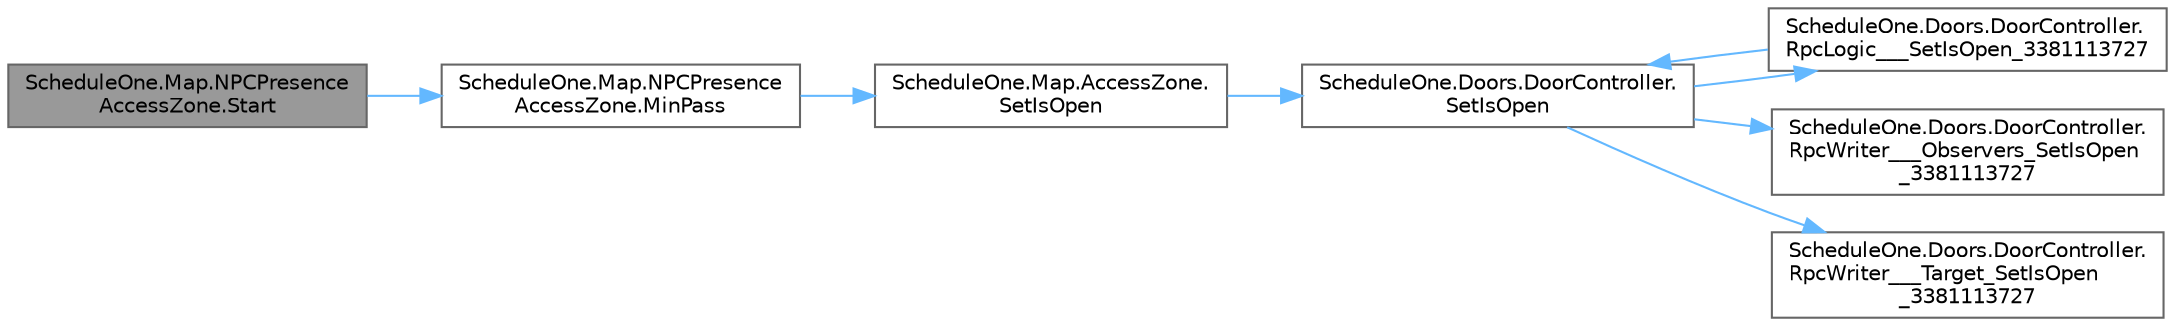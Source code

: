 digraph "ScheduleOne.Map.NPCPresenceAccessZone.Start"
{
 // LATEX_PDF_SIZE
  bgcolor="transparent";
  edge [fontname=Helvetica,fontsize=10,labelfontname=Helvetica,labelfontsize=10];
  node [fontname=Helvetica,fontsize=10,shape=box,height=0.2,width=0.4];
  rankdir="LR";
  Node1 [id="Node000001",label="ScheduleOne.Map.NPCPresence\lAccessZone.Start",height=0.2,width=0.4,color="gray40", fillcolor="grey60", style="filled", fontcolor="black",tooltip=" "];
  Node1 -> Node2 [id="edge1_Node000001_Node000002",color="steelblue1",style="solid",tooltip=" "];
  Node2 [id="Node000002",label="ScheduleOne.Map.NPCPresence\lAccessZone.MinPass",height=0.2,width=0.4,color="grey40", fillcolor="white", style="filled",URL="$class_schedule_one_1_1_map_1_1_n_p_c_presence_access_zone.html#a9f31a9bc0289b3922ad4ca68371b8f24",tooltip=" "];
  Node2 -> Node3 [id="edge2_Node000002_Node000003",color="steelblue1",style="solid",tooltip=" "];
  Node3 [id="Node000003",label="ScheduleOne.Map.AccessZone.\lSetIsOpen",height=0.2,width=0.4,color="grey40", fillcolor="white", style="filled",URL="$class_schedule_one_1_1_map_1_1_access_zone.html#ab719c04deddd4b0bb24b82d89b3423af",tooltip=" "];
  Node3 -> Node4 [id="edge3_Node000003_Node000004",color="steelblue1",style="solid",tooltip=" "];
  Node4 [id="Node000004",label="ScheduleOne.Doors.DoorController.\lSetIsOpen",height=0.2,width=0.4,color="grey40", fillcolor="white", style="filled",URL="$class_schedule_one_1_1_doors_1_1_door_controller.html#a963d3bddeabef6bdb27e2469cb70ae99",tooltip=" "];
  Node4 -> Node5 [id="edge4_Node000004_Node000005",color="steelblue1",style="solid",tooltip=" "];
  Node5 [id="Node000005",label="ScheduleOne.Doors.DoorController.\lRpcLogic___SetIsOpen_3381113727",height=0.2,width=0.4,color="grey40", fillcolor="white", style="filled",URL="$class_schedule_one_1_1_doors_1_1_door_controller.html#a08ef318a517d5ed423b9d7bd92c2261e",tooltip=" "];
  Node5 -> Node4 [id="edge5_Node000005_Node000004",color="steelblue1",style="solid",tooltip=" "];
  Node4 -> Node6 [id="edge6_Node000004_Node000006",color="steelblue1",style="solid",tooltip=" "];
  Node6 [id="Node000006",label="ScheduleOne.Doors.DoorController.\lRpcWriter___Observers_SetIsOpen\l_3381113727",height=0.2,width=0.4,color="grey40", fillcolor="white", style="filled",URL="$class_schedule_one_1_1_doors_1_1_door_controller.html#a07980491d448bc1ae26d86e4c412b498",tooltip=" "];
  Node4 -> Node7 [id="edge7_Node000004_Node000007",color="steelblue1",style="solid",tooltip=" "];
  Node7 [id="Node000007",label="ScheduleOne.Doors.DoorController.\lRpcWriter___Target_SetIsOpen\l_3381113727",height=0.2,width=0.4,color="grey40", fillcolor="white", style="filled",URL="$class_schedule_one_1_1_doors_1_1_door_controller.html#aa29cc3e60e23334fbeee139fc46efc94",tooltip=" "];
}
